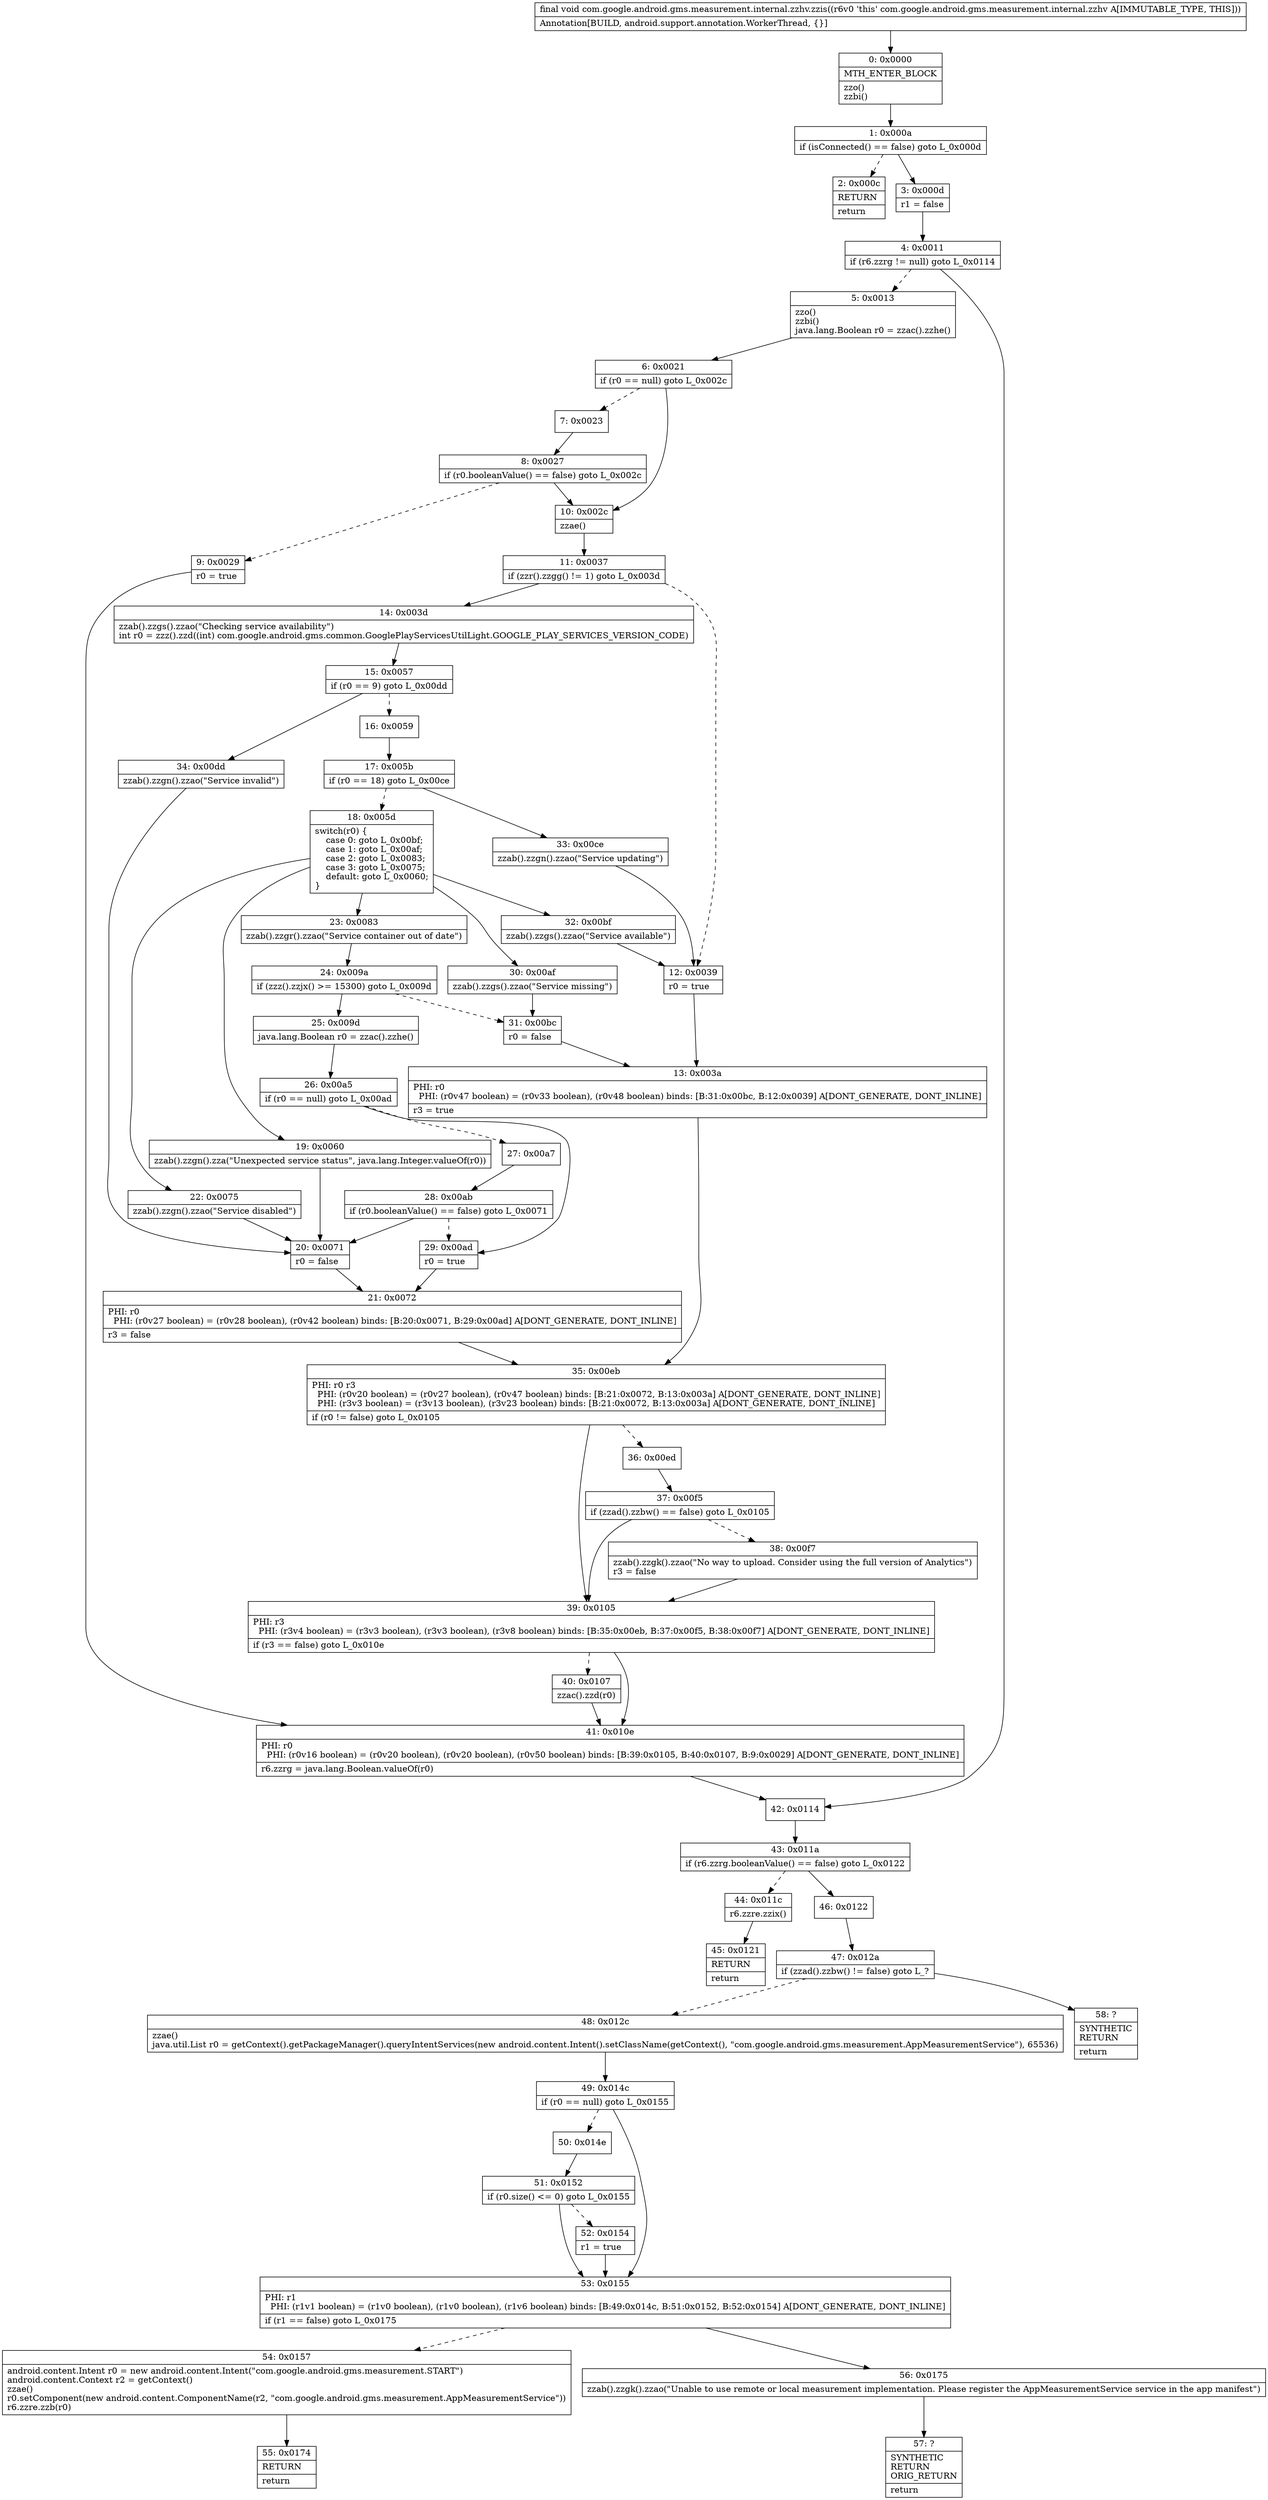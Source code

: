 digraph "CFG forcom.google.android.gms.measurement.internal.zzhv.zzis()V" {
Node_0 [shape=record,label="{0\:\ 0x0000|MTH_ENTER_BLOCK\l|zzo()\lzzbi()\l}"];
Node_1 [shape=record,label="{1\:\ 0x000a|if (isConnected() == false) goto L_0x000d\l}"];
Node_2 [shape=record,label="{2\:\ 0x000c|RETURN\l|return\l}"];
Node_3 [shape=record,label="{3\:\ 0x000d|r1 = false\l}"];
Node_4 [shape=record,label="{4\:\ 0x0011|if (r6.zzrg != null) goto L_0x0114\l}"];
Node_5 [shape=record,label="{5\:\ 0x0013|zzo()\lzzbi()\ljava.lang.Boolean r0 = zzac().zzhe()\l}"];
Node_6 [shape=record,label="{6\:\ 0x0021|if (r0 == null) goto L_0x002c\l}"];
Node_7 [shape=record,label="{7\:\ 0x0023}"];
Node_8 [shape=record,label="{8\:\ 0x0027|if (r0.booleanValue() == false) goto L_0x002c\l}"];
Node_9 [shape=record,label="{9\:\ 0x0029|r0 = true\l}"];
Node_10 [shape=record,label="{10\:\ 0x002c|zzae()\l}"];
Node_11 [shape=record,label="{11\:\ 0x0037|if (zzr().zzgg() != 1) goto L_0x003d\l}"];
Node_12 [shape=record,label="{12\:\ 0x0039|r0 = true\l}"];
Node_13 [shape=record,label="{13\:\ 0x003a|PHI: r0 \l  PHI: (r0v47 boolean) = (r0v33 boolean), (r0v48 boolean) binds: [B:31:0x00bc, B:12:0x0039] A[DONT_GENERATE, DONT_INLINE]\l|r3 = true\l}"];
Node_14 [shape=record,label="{14\:\ 0x003d|zzab().zzgs().zzao(\"Checking service availability\")\lint r0 = zzz().zzd((int) com.google.android.gms.common.GooglePlayServicesUtilLight.GOOGLE_PLAY_SERVICES_VERSION_CODE)\l}"];
Node_15 [shape=record,label="{15\:\ 0x0057|if (r0 == 9) goto L_0x00dd\l}"];
Node_16 [shape=record,label="{16\:\ 0x0059}"];
Node_17 [shape=record,label="{17\:\ 0x005b|if (r0 == 18) goto L_0x00ce\l}"];
Node_18 [shape=record,label="{18\:\ 0x005d|switch(r0) \{\l    case 0: goto L_0x00bf;\l    case 1: goto L_0x00af;\l    case 2: goto L_0x0083;\l    case 3: goto L_0x0075;\l    default: goto L_0x0060;\l\}\l}"];
Node_19 [shape=record,label="{19\:\ 0x0060|zzab().zzgn().zza(\"Unexpected service status\", java.lang.Integer.valueOf(r0))\l}"];
Node_20 [shape=record,label="{20\:\ 0x0071|r0 = false\l}"];
Node_21 [shape=record,label="{21\:\ 0x0072|PHI: r0 \l  PHI: (r0v27 boolean) = (r0v28 boolean), (r0v42 boolean) binds: [B:20:0x0071, B:29:0x00ad] A[DONT_GENERATE, DONT_INLINE]\l|r3 = false\l}"];
Node_22 [shape=record,label="{22\:\ 0x0075|zzab().zzgn().zzao(\"Service disabled\")\l}"];
Node_23 [shape=record,label="{23\:\ 0x0083|zzab().zzgr().zzao(\"Service container out of date\")\l}"];
Node_24 [shape=record,label="{24\:\ 0x009a|if (zzz().zzjx() \>= 15300) goto L_0x009d\l}"];
Node_25 [shape=record,label="{25\:\ 0x009d|java.lang.Boolean r0 = zzac().zzhe()\l}"];
Node_26 [shape=record,label="{26\:\ 0x00a5|if (r0 == null) goto L_0x00ad\l}"];
Node_27 [shape=record,label="{27\:\ 0x00a7}"];
Node_28 [shape=record,label="{28\:\ 0x00ab|if (r0.booleanValue() == false) goto L_0x0071\l}"];
Node_29 [shape=record,label="{29\:\ 0x00ad|r0 = true\l}"];
Node_30 [shape=record,label="{30\:\ 0x00af|zzab().zzgs().zzao(\"Service missing\")\l}"];
Node_31 [shape=record,label="{31\:\ 0x00bc|r0 = false\l}"];
Node_32 [shape=record,label="{32\:\ 0x00bf|zzab().zzgs().zzao(\"Service available\")\l}"];
Node_33 [shape=record,label="{33\:\ 0x00ce|zzab().zzgn().zzao(\"Service updating\")\l}"];
Node_34 [shape=record,label="{34\:\ 0x00dd|zzab().zzgn().zzao(\"Service invalid\")\l}"];
Node_35 [shape=record,label="{35\:\ 0x00eb|PHI: r0 r3 \l  PHI: (r0v20 boolean) = (r0v27 boolean), (r0v47 boolean) binds: [B:21:0x0072, B:13:0x003a] A[DONT_GENERATE, DONT_INLINE]\l  PHI: (r3v3 boolean) = (r3v13 boolean), (r3v23 boolean) binds: [B:21:0x0072, B:13:0x003a] A[DONT_GENERATE, DONT_INLINE]\l|if (r0 != false) goto L_0x0105\l}"];
Node_36 [shape=record,label="{36\:\ 0x00ed}"];
Node_37 [shape=record,label="{37\:\ 0x00f5|if (zzad().zzbw() == false) goto L_0x0105\l}"];
Node_38 [shape=record,label="{38\:\ 0x00f7|zzab().zzgk().zzao(\"No way to upload. Consider using the full version of Analytics\")\lr3 = false\l}"];
Node_39 [shape=record,label="{39\:\ 0x0105|PHI: r3 \l  PHI: (r3v4 boolean) = (r3v3 boolean), (r3v3 boolean), (r3v8 boolean) binds: [B:35:0x00eb, B:37:0x00f5, B:38:0x00f7] A[DONT_GENERATE, DONT_INLINE]\l|if (r3 == false) goto L_0x010e\l}"];
Node_40 [shape=record,label="{40\:\ 0x0107|zzac().zzd(r0)\l}"];
Node_41 [shape=record,label="{41\:\ 0x010e|PHI: r0 \l  PHI: (r0v16 boolean) = (r0v20 boolean), (r0v20 boolean), (r0v50 boolean) binds: [B:39:0x0105, B:40:0x0107, B:9:0x0029] A[DONT_GENERATE, DONT_INLINE]\l|r6.zzrg = java.lang.Boolean.valueOf(r0)\l}"];
Node_42 [shape=record,label="{42\:\ 0x0114}"];
Node_43 [shape=record,label="{43\:\ 0x011a|if (r6.zzrg.booleanValue() == false) goto L_0x0122\l}"];
Node_44 [shape=record,label="{44\:\ 0x011c|r6.zzre.zzix()\l}"];
Node_45 [shape=record,label="{45\:\ 0x0121|RETURN\l|return\l}"];
Node_46 [shape=record,label="{46\:\ 0x0122}"];
Node_47 [shape=record,label="{47\:\ 0x012a|if (zzad().zzbw() != false) goto L_?\l}"];
Node_48 [shape=record,label="{48\:\ 0x012c|zzae()\ljava.util.List r0 = getContext().getPackageManager().queryIntentServices(new android.content.Intent().setClassName(getContext(), \"com.google.android.gms.measurement.AppMeasurementService\"), 65536)\l}"];
Node_49 [shape=record,label="{49\:\ 0x014c|if (r0 == null) goto L_0x0155\l}"];
Node_50 [shape=record,label="{50\:\ 0x014e}"];
Node_51 [shape=record,label="{51\:\ 0x0152|if (r0.size() \<= 0) goto L_0x0155\l}"];
Node_52 [shape=record,label="{52\:\ 0x0154|r1 = true\l}"];
Node_53 [shape=record,label="{53\:\ 0x0155|PHI: r1 \l  PHI: (r1v1 boolean) = (r1v0 boolean), (r1v0 boolean), (r1v6 boolean) binds: [B:49:0x014c, B:51:0x0152, B:52:0x0154] A[DONT_GENERATE, DONT_INLINE]\l|if (r1 == false) goto L_0x0175\l}"];
Node_54 [shape=record,label="{54\:\ 0x0157|android.content.Intent r0 = new android.content.Intent(\"com.google.android.gms.measurement.START\")\landroid.content.Context r2 = getContext()\lzzae()\lr0.setComponent(new android.content.ComponentName(r2, \"com.google.android.gms.measurement.AppMeasurementService\"))\lr6.zzre.zzb(r0)\l}"];
Node_55 [shape=record,label="{55\:\ 0x0174|RETURN\l|return\l}"];
Node_56 [shape=record,label="{56\:\ 0x0175|zzab().zzgk().zzao(\"Unable to use remote or local measurement implementation. Please register the AppMeasurementService service in the app manifest\")\l}"];
Node_57 [shape=record,label="{57\:\ ?|SYNTHETIC\lRETURN\lORIG_RETURN\l|return\l}"];
Node_58 [shape=record,label="{58\:\ ?|SYNTHETIC\lRETURN\l|return\l}"];
MethodNode[shape=record,label="{final void com.google.android.gms.measurement.internal.zzhv.zzis((r6v0 'this' com.google.android.gms.measurement.internal.zzhv A[IMMUTABLE_TYPE, THIS]))  | Annotation[BUILD, android.support.annotation.WorkerThread, \{\}]\l}"];
MethodNode -> Node_0;
Node_0 -> Node_1;
Node_1 -> Node_2[style=dashed];
Node_1 -> Node_3;
Node_3 -> Node_4;
Node_4 -> Node_5[style=dashed];
Node_4 -> Node_42;
Node_5 -> Node_6;
Node_6 -> Node_7[style=dashed];
Node_6 -> Node_10;
Node_7 -> Node_8;
Node_8 -> Node_9[style=dashed];
Node_8 -> Node_10;
Node_9 -> Node_41;
Node_10 -> Node_11;
Node_11 -> Node_12[style=dashed];
Node_11 -> Node_14;
Node_12 -> Node_13;
Node_13 -> Node_35;
Node_14 -> Node_15;
Node_15 -> Node_16[style=dashed];
Node_15 -> Node_34;
Node_16 -> Node_17;
Node_17 -> Node_18[style=dashed];
Node_17 -> Node_33;
Node_18 -> Node_19;
Node_18 -> Node_22;
Node_18 -> Node_23;
Node_18 -> Node_30;
Node_18 -> Node_32;
Node_19 -> Node_20;
Node_20 -> Node_21;
Node_21 -> Node_35;
Node_22 -> Node_20;
Node_23 -> Node_24;
Node_24 -> Node_25;
Node_24 -> Node_31[style=dashed];
Node_25 -> Node_26;
Node_26 -> Node_27[style=dashed];
Node_26 -> Node_29;
Node_27 -> Node_28;
Node_28 -> Node_20;
Node_28 -> Node_29[style=dashed];
Node_29 -> Node_21;
Node_30 -> Node_31;
Node_31 -> Node_13;
Node_32 -> Node_12;
Node_33 -> Node_12;
Node_34 -> Node_20;
Node_35 -> Node_36[style=dashed];
Node_35 -> Node_39;
Node_36 -> Node_37;
Node_37 -> Node_38[style=dashed];
Node_37 -> Node_39;
Node_38 -> Node_39;
Node_39 -> Node_40[style=dashed];
Node_39 -> Node_41;
Node_40 -> Node_41;
Node_41 -> Node_42;
Node_42 -> Node_43;
Node_43 -> Node_44[style=dashed];
Node_43 -> Node_46;
Node_44 -> Node_45;
Node_46 -> Node_47;
Node_47 -> Node_48[style=dashed];
Node_47 -> Node_58;
Node_48 -> Node_49;
Node_49 -> Node_50[style=dashed];
Node_49 -> Node_53;
Node_50 -> Node_51;
Node_51 -> Node_52[style=dashed];
Node_51 -> Node_53;
Node_52 -> Node_53;
Node_53 -> Node_54[style=dashed];
Node_53 -> Node_56;
Node_54 -> Node_55;
Node_56 -> Node_57;
}

